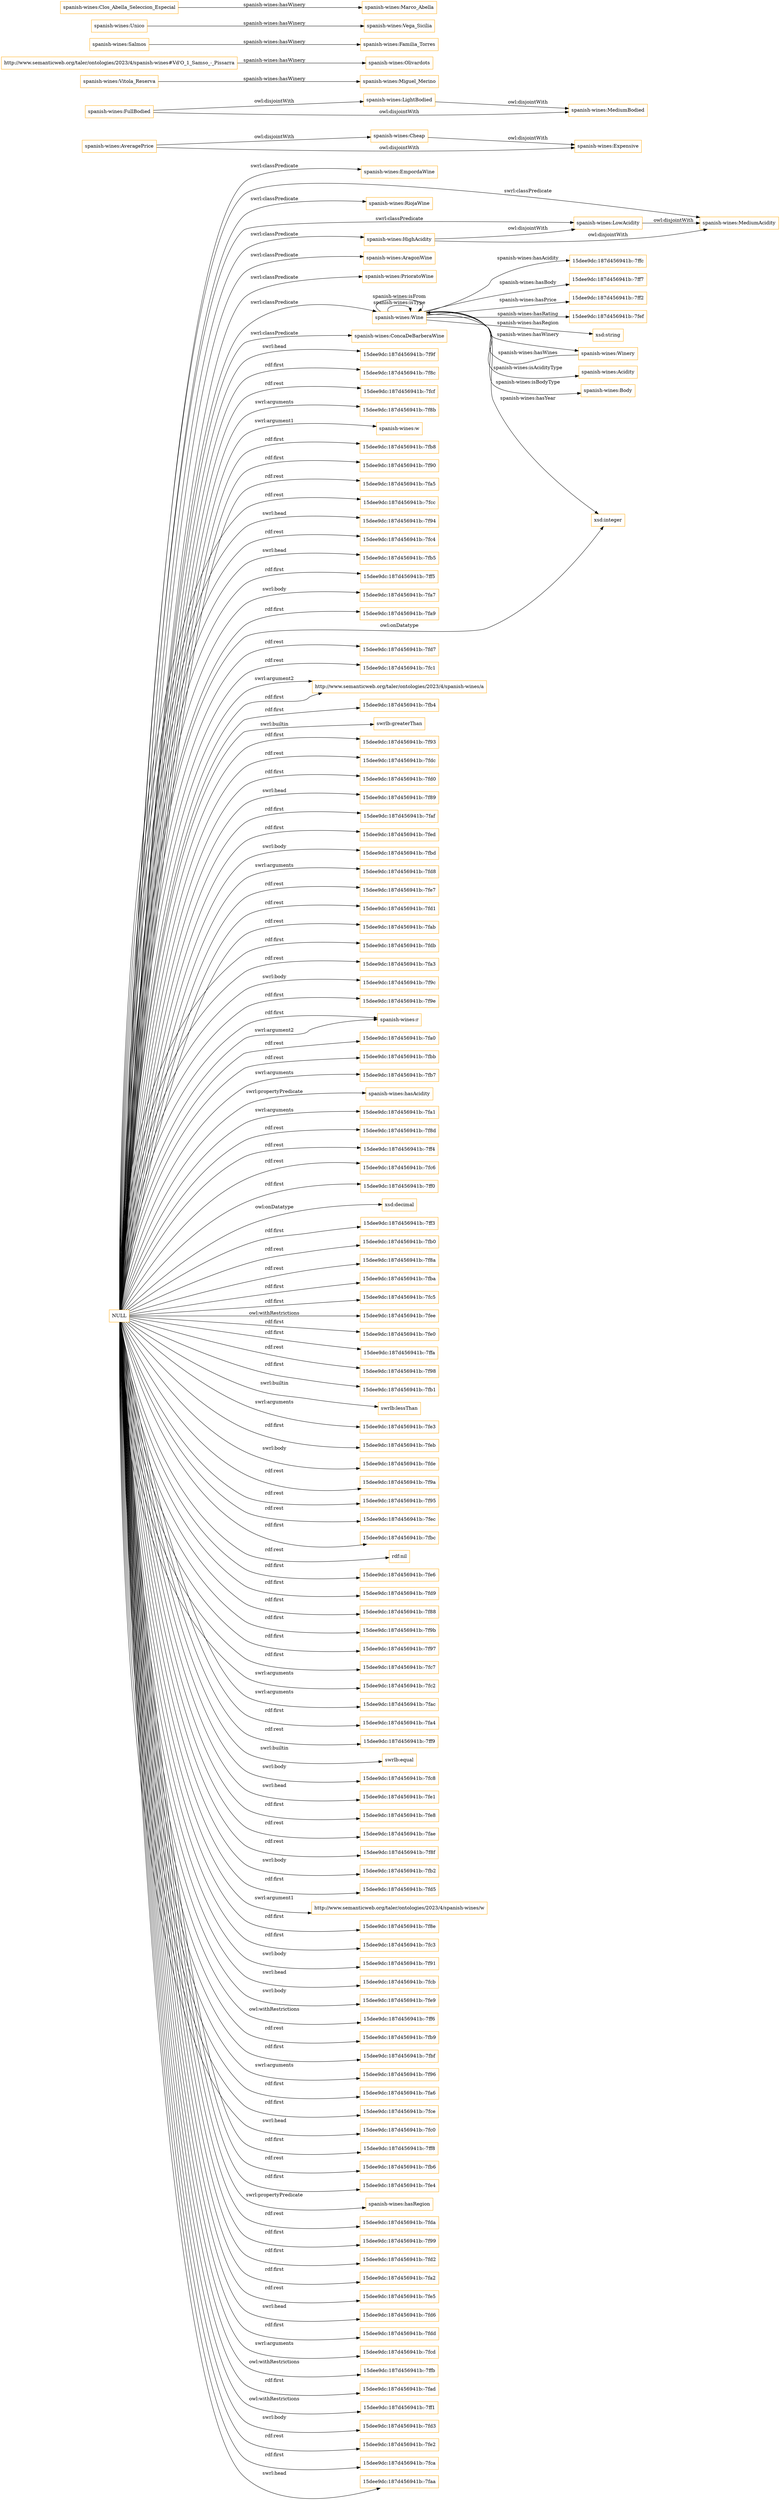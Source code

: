 digraph ar2dtool_diagram { 
rankdir=LR;
size="1501"
node [shape = rectangle, color="orange"]; "spanish-wines:EmpordaWine" "spanish-wines:MediumAcidity" "spanish-wines:Winery" "spanish-wines:RiojaWine" "spanish-wines:LowAcidity" "spanish-wines:Cheap" "spanish-wines:Acidity" "spanish-wines:HighAcidity" "spanish-wines:Expensive" "spanish-wines:FullBodied" "spanish-wines:AragonWine" "spanish-wines:PrioratoWine" "spanish-wines:AveragePrice" "spanish-wines:Body" "spanish-wines:LightBodied" "spanish-wines:MediumBodied" "spanish-wines:Wine" "spanish-wines:ConcaDeBarberaWine" ; /*classes style*/
	"NULL" -> "15dee9dc:187d456941b:-7f9f" [ label = "swrl:head" ];
	"NULL" -> "15dee9dc:187d456941b:-7f8c" [ label = "rdf:first" ];
	"NULL" -> "15dee9dc:187d456941b:-7fcf" [ label = "rdf:rest" ];
	"NULL" -> "15dee9dc:187d456941b:-7f8b" [ label = "swrl:arguments" ];
	"NULL" -> "spanish-wines:w" [ label = "swrl:argument1" ];
	"NULL" -> "spanish-wines:EmpordaWine" [ label = "swrl:classPredicate" ];
	"NULL" -> "15dee9dc:187d456941b:-7fb8" [ label = "rdf:first" ];
	"NULL" -> "15dee9dc:187d456941b:-7f90" [ label = "rdf:first" ];
	"NULL" -> "15dee9dc:187d456941b:-7fa5" [ label = "rdf:rest" ];
	"NULL" -> "15dee9dc:187d456941b:-7fcc" [ label = "rdf:rest" ];
	"NULL" -> "15dee9dc:187d456941b:-7f94" [ label = "swrl:head" ];
	"NULL" -> "15dee9dc:187d456941b:-7fc4" [ label = "rdf:rest" ];
	"NULL" -> "15dee9dc:187d456941b:-7fb5" [ label = "swrl:head" ];
	"NULL" -> "15dee9dc:187d456941b:-7ff5" [ label = "rdf:first" ];
	"NULL" -> "15dee9dc:187d456941b:-7fa7" [ label = "swrl:body" ];
	"NULL" -> "15dee9dc:187d456941b:-7fa9" [ label = "rdf:first" ];
	"NULL" -> "xsd:integer" [ label = "owl:onDatatype" ];
	"NULL" -> "spanish-wines:RiojaWine" [ label = "swrl:classPredicate" ];
	"NULL" -> "15dee9dc:187d456941b:-7fd7" [ label = "rdf:rest" ];
	"NULL" -> "15dee9dc:187d456941b:-7fc1" [ label = "rdf:rest" ];
	"NULL" -> "http://www.semanticweb.org/taler/ontologies/2023/4/spanish-wines/a" [ label = "swrl:argument2" ];
	"NULL" -> "15dee9dc:187d456941b:-7fb4" [ label = "rdf:first" ];
	"NULL" -> "swrlb:greaterThan" [ label = "swrl:builtin" ];
	"NULL" -> "15dee9dc:187d456941b:-7f93" [ label = "rdf:first" ];
	"NULL" -> "15dee9dc:187d456941b:-7fdc" [ label = "rdf:rest" ];
	"NULL" -> "spanish-wines:PrioratoWine" [ label = "swrl:classPredicate" ];
	"NULL" -> "15dee9dc:187d456941b:-7fd0" [ label = "rdf:first" ];
	"NULL" -> "15dee9dc:187d456941b:-7f89" [ label = "swrl:head" ];
	"NULL" -> "15dee9dc:187d456941b:-7faf" [ label = "rdf:first" ];
	"NULL" -> "15dee9dc:187d456941b:-7fed" [ label = "rdf:first" ];
	"NULL" -> "15dee9dc:187d456941b:-7fbd" [ label = "swrl:body" ];
	"NULL" -> "15dee9dc:187d456941b:-7fd8" [ label = "swrl:arguments" ];
	"NULL" -> "15dee9dc:187d456941b:-7fe7" [ label = "rdf:rest" ];
	"NULL" -> "15dee9dc:187d456941b:-7fd1" [ label = "rdf:rest" ];
	"NULL" -> "15dee9dc:187d456941b:-7fab" [ label = "rdf:rest" ];
	"NULL" -> "15dee9dc:187d456941b:-7fdb" [ label = "rdf:first" ];
	"NULL" -> "15dee9dc:187d456941b:-7fa3" [ label = "rdf:rest" ];
	"NULL" -> "spanish-wines:HighAcidity" [ label = "swrl:classPredicate" ];
	"NULL" -> "15dee9dc:187d456941b:-7f9c" [ label = "swrl:body" ];
	"NULL" -> "15dee9dc:187d456941b:-7f9e" [ label = "rdf:first" ];
	"NULL" -> "spanish-wines:r" [ label = "rdf:first" ];
	"NULL" -> "15dee9dc:187d456941b:-7fa0" [ label = "rdf:rest" ];
	"NULL" -> "15dee9dc:187d456941b:-7fbb" [ label = "rdf:rest" ];
	"NULL" -> "15dee9dc:187d456941b:-7fb7" [ label = "swrl:arguments" ];
	"NULL" -> "spanish-wines:hasAcidity" [ label = "swrl:propertyPredicate" ];
	"NULL" -> "15dee9dc:187d456941b:-7fa1" [ label = "swrl:arguments" ];
	"NULL" -> "15dee9dc:187d456941b:-7f8d" [ label = "rdf:rest" ];
	"NULL" -> "15dee9dc:187d456941b:-7ff4" [ label = "rdf:rest" ];
	"NULL" -> "spanish-wines:AragonWine" [ label = "swrl:classPredicate" ];
	"NULL" -> "15dee9dc:187d456941b:-7fc6" [ label = "rdf:rest" ];
	"NULL" -> "15dee9dc:187d456941b:-7ff0" [ label = "rdf:first" ];
	"NULL" -> "xsd:decimal" [ label = "owl:onDatatype" ];
	"NULL" -> "15dee9dc:187d456941b:-7ff3" [ label = "rdf:first" ];
	"NULL" -> "15dee9dc:187d456941b:-7fb0" [ label = "rdf:rest" ];
	"NULL" -> "spanish-wines:ConcaDeBarberaWine" [ label = "swrl:classPredicate" ];
	"NULL" -> "15dee9dc:187d456941b:-7f8a" [ label = "rdf:rest" ];
	"NULL" -> "15dee9dc:187d456941b:-7fba" [ label = "rdf:first" ];
	"NULL" -> "15dee9dc:187d456941b:-7fc5" [ label = "rdf:first" ];
	"NULL" -> "15dee9dc:187d456941b:-7fee" [ label = "owl:withRestrictions" ];
	"NULL" -> "15dee9dc:187d456941b:-7fe0" [ label = "rdf:first" ];
	"NULL" -> "15dee9dc:187d456941b:-7ffa" [ label = "rdf:first" ];
	"NULL" -> "15dee9dc:187d456941b:-7f98" [ label = "rdf:rest" ];
	"NULL" -> "15dee9dc:187d456941b:-7fb1" [ label = "rdf:first" ];
	"NULL" -> "spanish-wines:LowAcidity" [ label = "swrl:classPredicate" ];
	"NULL" -> "swrlb:lessThan" [ label = "swrl:builtin" ];
	"NULL" -> "15dee9dc:187d456941b:-7fe3" [ label = "swrl:arguments" ];
	"NULL" -> "15dee9dc:187d456941b:-7feb" [ label = "rdf:first" ];
	"NULL" -> "15dee9dc:187d456941b:-7fde" [ label = "swrl:body" ];
	"NULL" -> "15dee9dc:187d456941b:-7f9a" [ label = "rdf:rest" ];
	"NULL" -> "15dee9dc:187d456941b:-7f95" [ label = "rdf:rest" ];
	"NULL" -> "15dee9dc:187d456941b:-7fec" [ label = "rdf:rest" ];
	"NULL" -> "15dee9dc:187d456941b:-7fbc" [ label = "rdf:first" ];
	"NULL" -> "rdf:nil" [ label = "rdf:rest" ];
	"NULL" -> "spanish-wines:Wine" [ label = "swrl:classPredicate" ];
	"NULL" -> "15dee9dc:187d456941b:-7fe6" [ label = "rdf:first" ];
	"NULL" -> "15dee9dc:187d456941b:-7fd9" [ label = "rdf:first" ];
	"NULL" -> "15dee9dc:187d456941b:-7f88" [ label = "rdf:first" ];
	"NULL" -> "15dee9dc:187d456941b:-7f9b" [ label = "rdf:first" ];
	"NULL" -> "15dee9dc:187d456941b:-7f97" [ label = "rdf:first" ];
	"NULL" -> "15dee9dc:187d456941b:-7fc7" [ label = "rdf:first" ];
	"NULL" -> "15dee9dc:187d456941b:-7fc2" [ label = "swrl:arguments" ];
	"NULL" -> "15dee9dc:187d456941b:-7fac" [ label = "swrl:arguments" ];
	"NULL" -> "15dee9dc:187d456941b:-7fa4" [ label = "rdf:first" ];
	"NULL" -> "15dee9dc:187d456941b:-7ff9" [ label = "rdf:rest" ];
	"NULL" -> "swrlb:equal" [ label = "swrl:builtin" ];
	"NULL" -> "15dee9dc:187d456941b:-7fc8" [ label = "swrl:body" ];
	"NULL" -> "15dee9dc:187d456941b:-7fe1" [ label = "swrl:head" ];
	"NULL" -> "15dee9dc:187d456941b:-7fe8" [ label = "rdf:first" ];
	"NULL" -> "15dee9dc:187d456941b:-7fae" [ label = "rdf:rest" ];
	"NULL" -> "15dee9dc:187d456941b:-7f8f" [ label = "rdf:rest" ];
	"NULL" -> "15dee9dc:187d456941b:-7fb2" [ label = "swrl:body" ];
	"NULL" -> "15dee9dc:187d456941b:-7fd5" [ label = "rdf:first" ];
	"NULL" -> "http://www.semanticweb.org/taler/ontologies/2023/4/spanish-wines/w" [ label = "swrl:argument1" ];
	"NULL" -> "15dee9dc:187d456941b:-7f8e" [ label = "rdf:first" ];
	"NULL" -> "15dee9dc:187d456941b:-7fc3" [ label = "rdf:first" ];
	"NULL" -> "15dee9dc:187d456941b:-7f91" [ label = "swrl:body" ];
	"NULL" -> "15dee9dc:187d456941b:-7fcb" [ label = "swrl:head" ];
	"NULL" -> "15dee9dc:187d456941b:-7fe9" [ label = "swrl:body" ];
	"NULL" -> "15dee9dc:187d456941b:-7ff6" [ label = "owl:withRestrictions" ];
	"NULL" -> "15dee9dc:187d456941b:-7fb9" [ label = "rdf:rest" ];
	"NULL" -> "15dee9dc:187d456941b:-7fbf" [ label = "rdf:first" ];
	"NULL" -> "15dee9dc:187d456941b:-7f96" [ label = "swrl:arguments" ];
	"NULL" -> "spanish-wines:r" [ label = "swrl:argument2" ];
	"NULL" -> "15dee9dc:187d456941b:-7fa6" [ label = "rdf:first" ];
	"NULL" -> "15dee9dc:187d456941b:-7fce" [ label = "rdf:first" ];
	"NULL" -> "15dee9dc:187d456941b:-7fc0" [ label = "swrl:head" ];
	"NULL" -> "15dee9dc:187d456941b:-7ff8" [ label = "rdf:first" ];
	"NULL" -> "15dee9dc:187d456941b:-7fb6" [ label = "rdf:rest" ];
	"NULL" -> "15dee9dc:187d456941b:-7fe4" [ label = "rdf:first" ];
	"NULL" -> "spanish-wines:hasRegion" [ label = "swrl:propertyPredicate" ];
	"NULL" -> "15dee9dc:187d456941b:-7fda" [ label = "rdf:rest" ];
	"NULL" -> "15dee9dc:187d456941b:-7f99" [ label = "rdf:first" ];
	"NULL" -> "15dee9dc:187d456941b:-7fd2" [ label = "rdf:first" ];
	"NULL" -> "15dee9dc:187d456941b:-7fa2" [ label = "rdf:first" ];
	"NULL" -> "http://www.semanticweb.org/taler/ontologies/2023/4/spanish-wines/a" [ label = "rdf:first" ];
	"NULL" -> "15dee9dc:187d456941b:-7fe5" [ label = "rdf:rest" ];
	"NULL" -> "15dee9dc:187d456941b:-7fd6" [ label = "swrl:head" ];
	"NULL" -> "15dee9dc:187d456941b:-7fdd" [ label = "rdf:first" ];
	"NULL" -> "15dee9dc:187d456941b:-7fcd" [ label = "swrl:arguments" ];
	"NULL" -> "15dee9dc:187d456941b:-7ffb" [ label = "owl:withRestrictions" ];
	"NULL" -> "15dee9dc:187d456941b:-7fad" [ label = "rdf:first" ];
	"NULL" -> "15dee9dc:187d456941b:-7ff1" [ label = "owl:withRestrictions" ];
	"NULL" -> "15dee9dc:187d456941b:-7fd3" [ label = "swrl:body" ];
	"NULL" -> "15dee9dc:187d456941b:-7fe2" [ label = "rdf:rest" ];
	"NULL" -> "15dee9dc:187d456941b:-7fca" [ label = "rdf:first" ];
	"NULL" -> "15dee9dc:187d456941b:-7faa" [ label = "swrl:head" ];
	"NULL" -> "spanish-wines:MediumAcidity" [ label = "swrl:classPredicate" ];
	"spanish-wines:HighAcidity" -> "spanish-wines:MediumAcidity" [ label = "owl:disjointWith" ];
	"spanish-wines:HighAcidity" -> "spanish-wines:LowAcidity" [ label = "owl:disjointWith" ];
	"spanish-wines:LightBodied" -> "spanish-wines:MediumBodied" [ label = "owl:disjointWith" ];
	"spanish-wines:Vitola_Reserva" -> "spanish-wines:Miguel_Merino" [ label = "spanish-wines:hasWinery" ];
	"spanish-wines:Cheap" -> "spanish-wines:Expensive" [ label = "owl:disjointWith" ];
	"spanish-wines:AveragePrice" -> "spanish-wines:Expensive" [ label = "owl:disjointWith" ];
	"spanish-wines:AveragePrice" -> "spanish-wines:Cheap" [ label = "owl:disjointWith" ];
	"http://www.semanticweb.org/taler/ontologies/2023/4/spanish-wines#Vd'O_1_Samso_-_Pissarra" -> "spanish-wines:Olivardots" [ label = "spanish-wines:hasWinery" ];
	"spanish-wines:FullBodied" -> "spanish-wines:MediumBodied" [ label = "owl:disjointWith" ];
	"spanish-wines:FullBodied" -> "spanish-wines:LightBodied" [ label = "owl:disjointWith" ];
	"spanish-wines:Salmos" -> "spanish-wines:Familia_Torres" [ label = "spanish-wines:hasWinery" ];
	"spanish-wines:Unico" -> "spanish-wines:Vega_Sicilia" [ label = "spanish-wines:hasWinery" ];
	"spanish-wines:LowAcidity" -> "spanish-wines:MediumAcidity" [ label = "owl:disjointWith" ];
	"spanish-wines:Clos_Abella_Seleccion_Especial" -> "spanish-wines:Marco_Abella" [ label = "spanish-wines:hasWinery" ];
	"spanish-wines:Wine" -> "15dee9dc:187d456941b:-7ffc" [ label = "spanish-wines:hasAcidity" ];
	"spanish-wines:Wine" -> "spanish-wines:Wine" [ label = "spanish-wines:isType" ];
	"spanish-wines:Wine" -> "15dee9dc:187d456941b:-7ff7" [ label = "spanish-wines:hasBody" ];
	"spanish-wines:Wine" -> "spanish-wines:Wine" [ label = "spanish-wines:isFrom" ];
	"spanish-wines:Wine" -> "15dee9dc:187d456941b:-7ff2" [ label = "spanish-wines:hasPrice" ];
	"spanish-wines:Winery" -> "spanish-wines:Wine" [ label = "spanish-wines:hasWines" ];
	"spanish-wines:Wine" -> "15dee9dc:187d456941b:-7fef" [ label = "spanish-wines:hasRating" ];
	"spanish-wines:Wine" -> "spanish-wines:Acidity" [ label = "spanish-wines:isAcidityType" ];
	"spanish-wines:Wine" -> "spanish-wines:Winery" [ label = "spanish-wines:hasWinery" ];
	"spanish-wines:Wine" -> "xsd:integer" [ label = "spanish-wines:hasYear" ];
	"spanish-wines:Wine" -> "xsd:string" [ label = "spanish-wines:hasRegion" ];
	"spanish-wines:Wine" -> "spanish-wines:Body" [ label = "spanish-wines:isBodyType" ];

}
